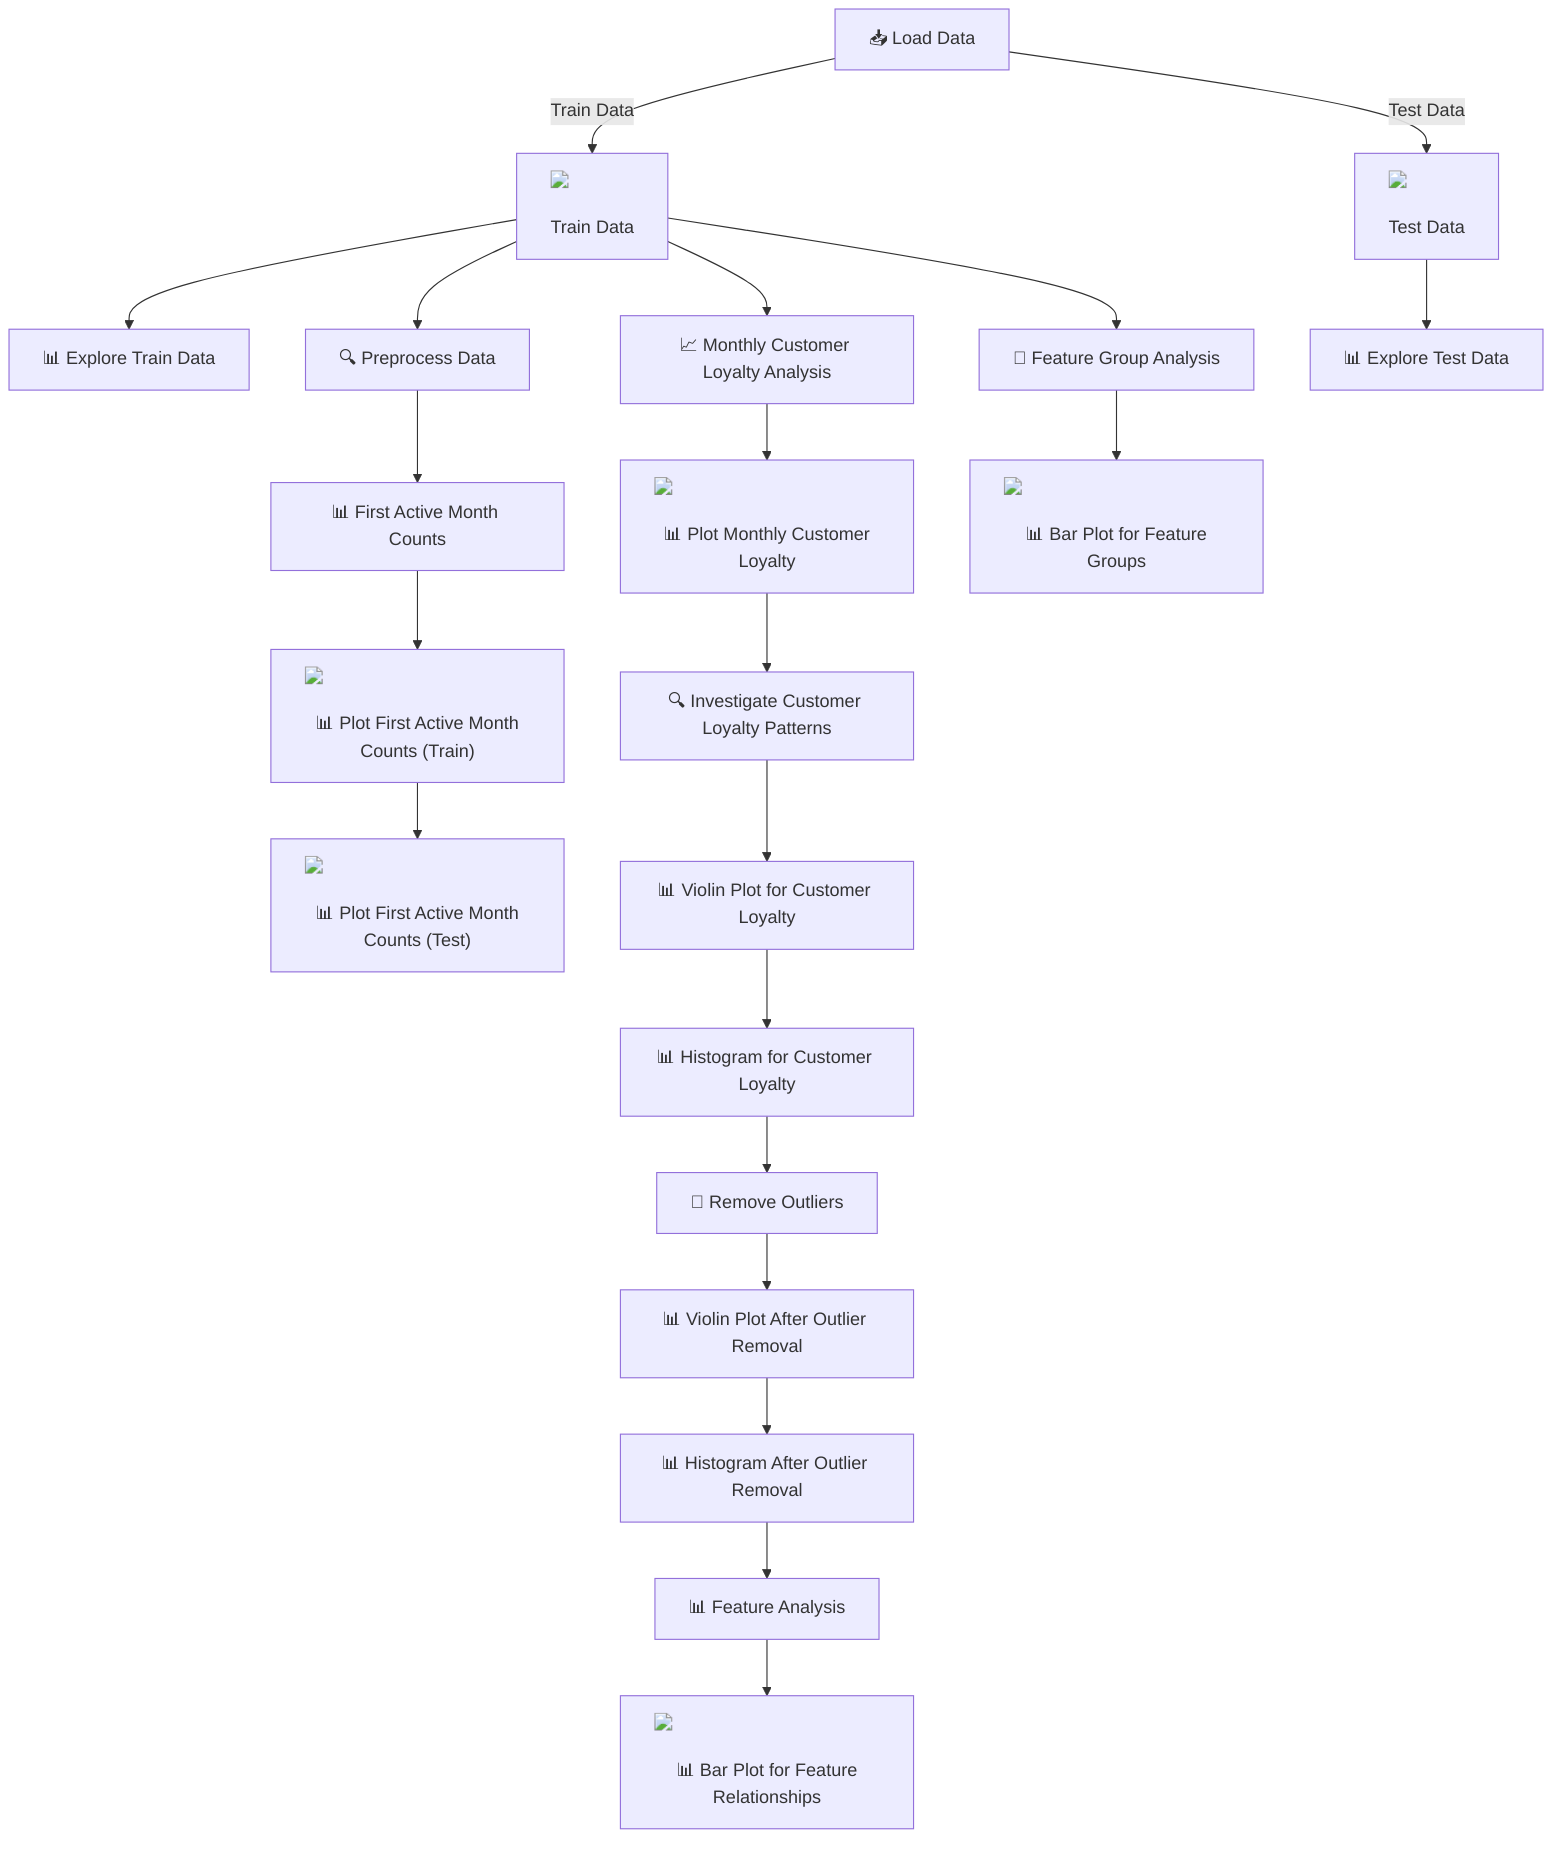 flowchart TD
    A["📥 Load Data"] -->|Train Data| B["<img src='file.svg'/> <br/> Train Data"]
    A -->|Test Data| C["<img src='file.svg'/> <br/> Test Data"]
    B --> D["📊 Explore Train Data"]
    C --> E["📊 Explore Test Data"]
    B --> F["🔍 Preprocess Data"]
    F --> G["📊 First Active Month Counts"]
    G --> H["<img src='dummy_plots/barplot_template.svg'/> <br/> 📊 Plot First Active Month Counts (Train)"]
    H --> I["<img src='dummy_plots/barplot_template.svg'/> <br/> 📊 Plot First Active Month Counts (Test)"]
    B --> J["📈 Monthly Customer Loyalty Analysis"]
    J --> K["<img src='dummy_plots/barplot_template.svg'/> <br/> 📊 Plot Monthly Customer Loyalty"]
    K --> L["🔍 Investigate Customer Loyalty Patterns"]
    L --> M["📊 Violin Plot for Customer Loyalty"]
    M --> N["📊 Histogram for Customer Loyalty"]
    N --> O["🧹 Remove Outliers"]
    O --> P["📊 Violin Plot After Outlier Removal"]
    P --> Q["📊 Histogram After Outlier Removal"]
    Q --> R["📊 Feature Analysis"]
    R --> S["<img src='dummy_plots/barplot_template.svg'/> <br/> 📊 Bar Plot for Feature Relationships"]
    B --> T["🔢 Feature Group Analysis"]
    T --> U["<img src='dummy_plots/barplot_template.svg'/> <br/> 📊 Bar Plot for Feature Groups"]